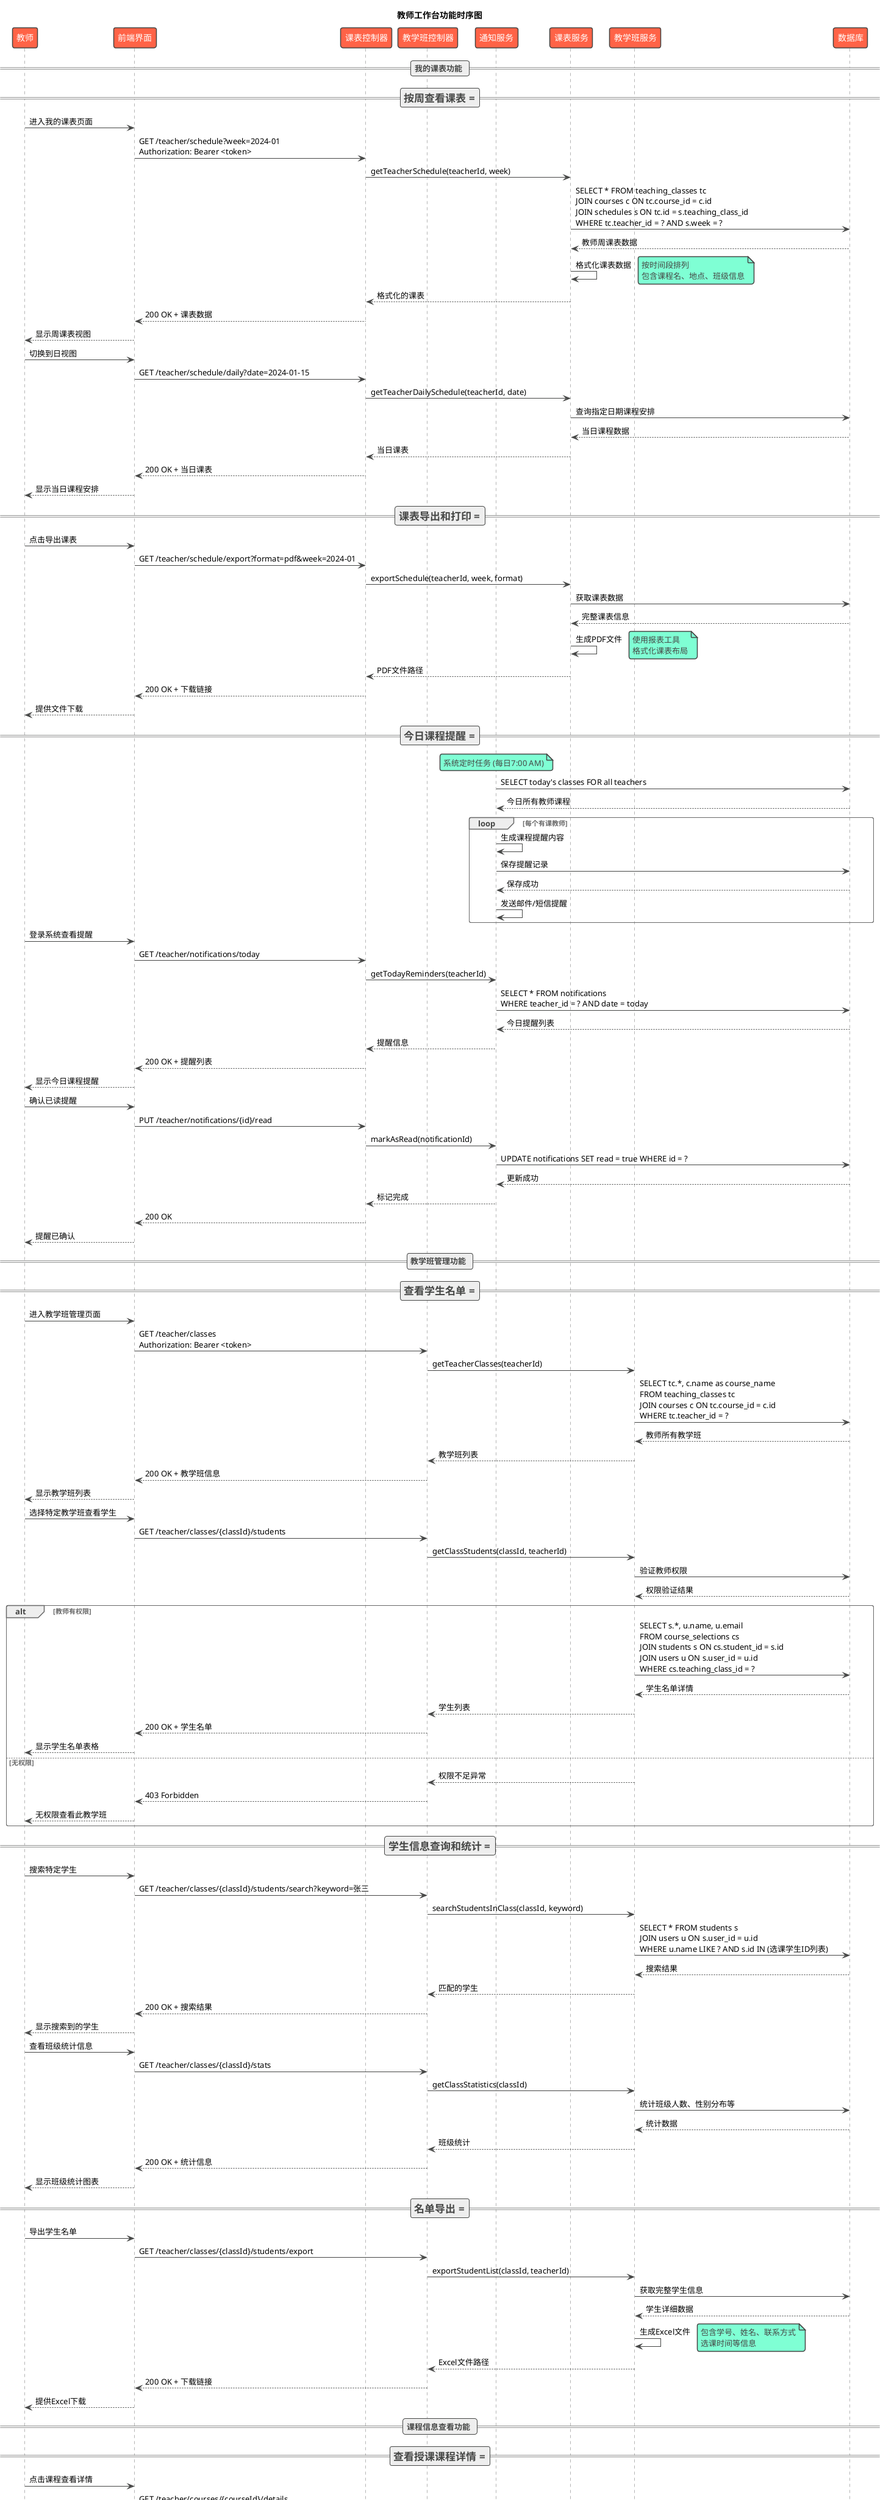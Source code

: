 @startuml 教师工作台时序图

!theme vibrant

title 教师工作台功能时序图

participant "教师" as Teacher
participant "前端界面" as Frontend
participant "课表控制器" as ScheduleController
participant "教学班控制器" as ClassController
participant "通知服务" as NotificationService
participant "课表服务" as ScheduleService
participant "教学班服务" as ClassService
participant "数据库" as Database

== 我的课表功能 ==

=== 按周查看课表 ===
Teacher -> Frontend: 进入我的课表页面
Frontend -> ScheduleController: GET /teacher/schedule?week=2024-01\nAuthorization: Bearer <token>
ScheduleController -> ScheduleService: getTeacherSchedule(teacherId, week)
ScheduleService -> Database: SELECT * FROM teaching_classes tc\nJOIN courses c ON tc.course_id = c.id\nJOIN schedules s ON tc.id = s.teaching_class_id\nWHERE tc.teacher_id = ? AND s.week = ?
Database --> ScheduleService: 教师周课表数据
ScheduleService -> ScheduleService: 格式化课表数据
note right: 按时间段排列\n包含课程名、地点、班级信息
ScheduleService --> ScheduleController: 格式化的课表
ScheduleController --> Frontend: 200 OK + 课表数据
Frontend --> Teacher: 显示周课表视图

Teacher -> Frontend: 切换到日视图
Frontend -> ScheduleController: GET /teacher/schedule/daily?date=2024-01-15
ScheduleController -> ScheduleService: getTeacherDailySchedule(teacherId, date)
ScheduleService -> Database: 查询指定日期课程安排
Database --> ScheduleService: 当日课程数据
ScheduleService --> ScheduleController: 当日课表
ScheduleController --> Frontend: 200 OK + 当日课表
Frontend --> Teacher: 显示当日课程安排

=== 课表导出和打印 ===
Teacher -> Frontend: 点击导出课表
Frontend -> ScheduleController: GET /teacher/schedule/export?format=pdf&week=2024-01
ScheduleController -> ScheduleService: exportSchedule(teacherId, week, format)
ScheduleService -> Database: 获取课表数据
Database --> ScheduleService: 完整课表信息
ScheduleService -> ScheduleService: 生成PDF文件
note right: 使用报表工具\n格式化课表布局
ScheduleService --> ScheduleController: PDF文件路径
ScheduleController --> Frontend: 200 OK + 下载链接
Frontend --> Teacher: 提供文件下载

=== 今日课程提醒 ===
note over NotificationService: 系统定时任务 (每日7:00 AM)
NotificationService -> Database: SELECT today's classes FOR all teachers
Database --> NotificationService: 今日所有教师课程
loop 每个有课教师
    NotificationService -> NotificationService: 生成课程提醒内容
    NotificationService -> Database: 保存提醒记录
    Database --> NotificationService: 保存成功
    NotificationService -> NotificationService: 发送邮件/短信提醒
end

Teacher -> Frontend: 登录系统查看提醒
Frontend -> ScheduleController: GET /teacher/notifications/today
ScheduleController -> NotificationService: getTodayReminders(teacherId)
NotificationService -> Database: SELECT * FROM notifications\nWHERE teacher_id = ? AND date = today
Database --> NotificationService: 今日提醒列表
NotificationService --> ScheduleController: 提醒信息
ScheduleController --> Frontend: 200 OK + 提醒列表
Frontend --> Teacher: 显示今日课程提醒

Teacher -> Frontend: 确认已读提醒
Frontend -> ScheduleController: PUT /teacher/notifications/{id}/read
ScheduleController -> NotificationService: markAsRead(notificationId)
NotificationService -> Database: UPDATE notifications SET read = true WHERE id = ?
Database --> NotificationService: 更新成功
NotificationService --> ScheduleController: 标记完成
ScheduleController --> Frontend: 200 OK
Frontend --> Teacher: 提醒已确认

== 教学班管理功能 ==

=== 查看学生名单 ===
Teacher -> Frontend: 进入教学班管理页面
Frontend -> ClassController: GET /teacher/classes\nAuthorization: Bearer <token>
ClassController -> ClassService: getTeacherClasses(teacherId)
ClassService -> Database: SELECT tc.*, c.name as course_name\nFROM teaching_classes tc\nJOIN courses c ON tc.course_id = c.id\nWHERE tc.teacher_id = ?
Database --> ClassService: 教师所有教学班
ClassService --> ClassController: 教学班列表
ClassController --> Frontend: 200 OK + 教学班信息
Frontend --> Teacher: 显示教学班列表

Teacher -> Frontend: 选择特定教学班查看学生
Frontend -> ClassController: GET /teacher/classes/{classId}/students
ClassController -> ClassService: getClassStudents(classId, teacherId)
ClassService -> Database: 验证教师权限
Database --> ClassService: 权限验证结果
alt 教师有权限
    ClassService -> Database: SELECT s.*, u.name, u.email\nFROM course_selections cs\nJOIN students s ON cs.student_id = s.id\nJOIN users u ON s.user_id = u.id\nWHERE cs.teaching_class_id = ?
    Database --> ClassService: 学生名单详情
    ClassService --> ClassController: 学生列表
    ClassController --> Frontend: 200 OK + 学生名单
    Frontend --> Teacher: 显示学生名单表格
else 无权限
    ClassService --> ClassController: 权限不足异常
    ClassController --> Frontend: 403 Forbidden
    Frontend --> Teacher: 无权限查看此教学班
end

=== 学生信息查询和统计 ===
Teacher -> Frontend: 搜索特定学生
Frontend -> ClassController: GET /teacher/classes/{classId}/students/search?keyword=张三
ClassController -> ClassService: searchStudentsInClass(classId, keyword)
ClassService -> Database: SELECT * FROM students s\nJOIN users u ON s.user_id = u.id\nWHERE u.name LIKE ? AND s.id IN (选课学生ID列表)
Database --> ClassService: 搜索结果
ClassService --> ClassController: 匹配的学生
ClassController --> Frontend: 200 OK + 搜索结果
Frontend --> Teacher: 显示搜索到的学生

Teacher -> Frontend: 查看班级统计信息
Frontend -> ClassController: GET /teacher/classes/{classId}/stats
ClassController -> ClassService: getClassStatistics(classId)
ClassService -> Database: 统计班级人数、性别分布等
Database --> ClassService: 统计数据
ClassService --> ClassController: 班级统计
ClassController --> Frontend: 200 OK + 统计信息
Frontend --> Teacher: 显示班级统计图表

=== 名单导出 ===
Teacher -> Frontend: 导出学生名单
Frontend -> ClassController: GET /teacher/classes/{classId}/students/export
ClassController -> ClassService: exportStudentList(classId, teacherId)
ClassService -> Database: 获取完整学生信息
Database --> ClassService: 学生详细数据
ClassService -> ClassService: 生成Excel文件
note right: 包含学号、姓名、联系方式\n选课时间等信息
ClassService --> ClassController: Excel文件路径
ClassController --> Frontend: 200 OK + 下载链接
Frontend --> Teacher: 提供Excel下载

== 课程信息查看功能 ==

=== 查看授课课程详情 ===
Teacher -> Frontend: 点击课程查看详情
Frontend -> ClassController: GET /teacher/courses/{courseId}/details
ClassController -> ClassService: getCourseDetails(courseId, teacherId)
ClassService -> Database: SELECT c.*, tc.capacity, tc.classroom\nFROM courses c\nJOIN teaching_classes tc ON c.id = tc.course_id\nWHERE c.id = ? AND tc.teacher_id = ?
Database --> ClassService: 课程详细信息
ClassService --> ClassController: 课程详情
ClassController --> Frontend: 200 OK + 课程信息
Frontend --> Teacher: 显示课程详情页面

=== 确认课程状态和安排 ===
Teacher -> Frontend: 查看课程时间安排
Frontend -> ClassController: GET /teacher/courses/{courseId}/schedule
ClassController -> ClassService: getCourseSchedule(courseId, teacherId)
ClassService -> Database: SELECT s.*, cl.name as classroom_name\nFROM schedules s\nJOIN teaching_classes tc ON s.teaching_class_id = tc.id\nJOIN classrooms cl ON tc.classroom_id = cl.id\nWHERE tc.course_id = ? AND tc.teacher_id = ?
Database --> ClassService: 课程时间安排
ClassService --> ClassController: 时间安排详情
ClassController --> Frontend: 200 OK + 时间安排
Frontend --> Teacher: 显示课程时间和教室安排

=== 课程资料上传 ===
Teacher -> Frontend: 上传课程资料
Frontend -> ClassController: POST /teacher/courses/{courseId}/materials\n(multipart/form-data)
ClassController -> ClassService: uploadCourseMaterial(courseId, teacherId, file)
ClassService -> ClassService: 验证文件格式和大小
alt 文件有效
    ClassService -> ClassService: 保存文件到服务器
    ClassService -> Database: INSERT INTO course_materials
    Database --> ClassService: 保存成功
    ClassService --> ClassController: 上传成功
    ClassController --> Frontend: 200 OK
    Frontend --> Teacher: 资料上传成功
else 文件无效
    ClassService --> ClassController: 文件格式不支持
    ClassController --> Frontend: 400 Bad Request
    Frontend --> Teacher: 文件格式错误，请重新选择
end

@enduml 